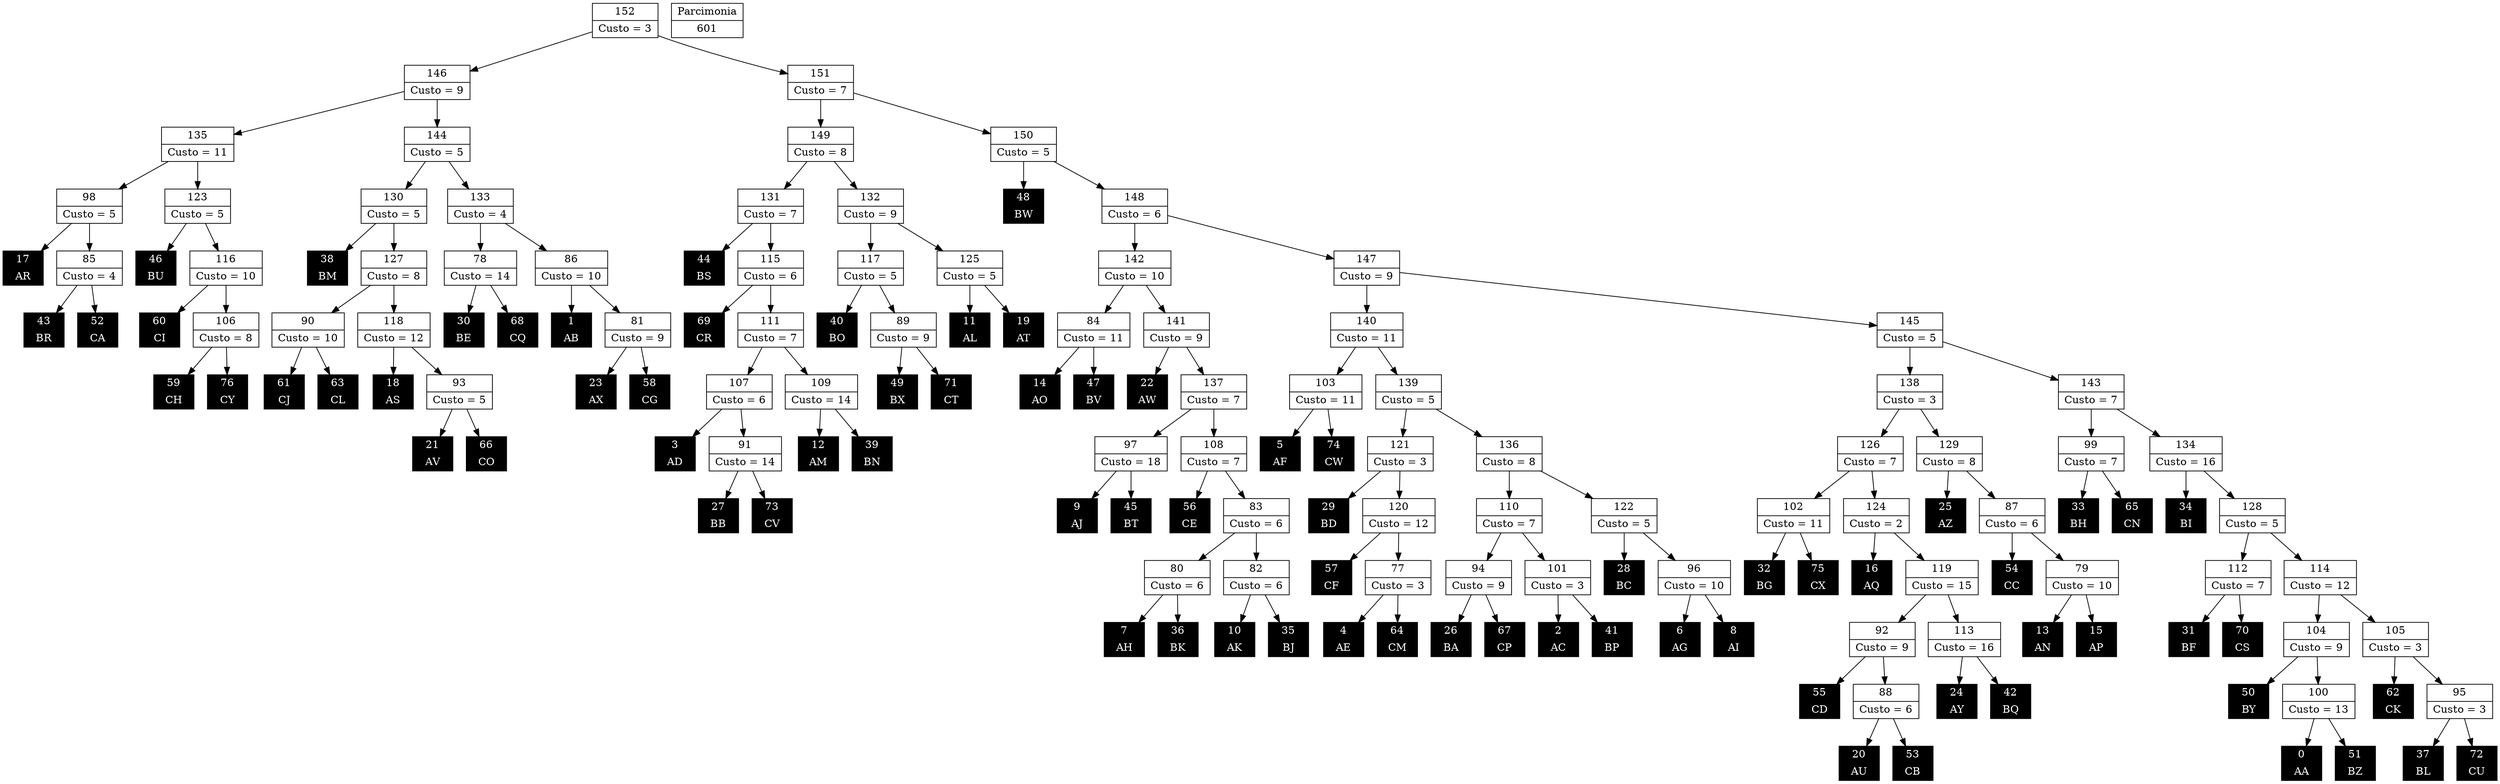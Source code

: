 Digraph G {
0 [shape="record", label="{0 | AA}",style=filled, color=black, fontcolor=white,fontsize=14, height=0.5]
1 [shape="record", label="{1 | AB}",style=filled, color=black, fontcolor=white,fontsize=14, height=0.5]
2 [shape="record", label="{2 | AC}",style=filled, color=black, fontcolor=white,fontsize=14, height=0.5]
3 [shape="record", label="{3 | AD}",style=filled, color=black, fontcolor=white,fontsize=14, height=0.5]
4 [shape="record", label="{4 | AE}",style=filled, color=black, fontcolor=white,fontsize=14, height=0.5]
5 [shape="record", label="{5 | AF}",style=filled, color=black, fontcolor=white,fontsize=14, height=0.5]
6 [shape="record", label="{6 | AG}",style=filled, color=black, fontcolor=white,fontsize=14, height=0.5]
7 [shape="record", label="{7 | AH}",style=filled, color=black, fontcolor=white,fontsize=14, height=0.5]
8 [shape="record", label="{8 | AI}",style=filled, color=black, fontcolor=white,fontsize=14, height=0.5]
9 [shape="record", label="{9 | AJ}",style=filled, color=black, fontcolor=white,fontsize=14, height=0.5]
10 [shape="record", label="{10 | AK}",style=filled, color=black, fontcolor=white,fontsize=14, height=0.5]
11 [shape="record", label="{11 | AL}",style=filled, color=black, fontcolor=white,fontsize=14, height=0.5]
12 [shape="record", label="{12 | AM}",style=filled, color=black, fontcolor=white,fontsize=14, height=0.5]
13 [shape="record", label="{13 | AN}",style=filled, color=black, fontcolor=white,fontsize=14, height=0.5]
14 [shape="record", label="{14 | AO}",style=filled, color=black, fontcolor=white,fontsize=14, height=0.5]
15 [shape="record", label="{15 | AP}",style=filled, color=black, fontcolor=white,fontsize=14, height=0.5]
16 [shape="record", label="{16 | AQ}",style=filled, color=black, fontcolor=white,fontsize=14, height=0.5]
17 [shape="record", label="{17 | AR}",style=filled, color=black, fontcolor=white,fontsize=14, height=0.5]
18 [shape="record", label="{18 | AS}",style=filled, color=black, fontcolor=white,fontsize=14, height=0.5]
19 [shape="record", label="{19 | AT}",style=filled, color=black, fontcolor=white,fontsize=14, height=0.5]
20 [shape="record", label="{20 | AU}",style=filled, color=black, fontcolor=white,fontsize=14, height=0.5]
21 [shape="record", label="{21 | AV}",style=filled, color=black, fontcolor=white,fontsize=14, height=0.5]
22 [shape="record", label="{22 | AW}",style=filled, color=black, fontcolor=white,fontsize=14, height=0.5]
23 [shape="record", label="{23 | AX}",style=filled, color=black, fontcolor=white,fontsize=14, height=0.5]
24 [shape="record", label="{24 | AY}",style=filled, color=black, fontcolor=white,fontsize=14, height=0.5]
25 [shape="record", label="{25 | AZ}",style=filled, color=black, fontcolor=white,fontsize=14, height=0.5]
26 [shape="record", label="{26 | BA}",style=filled, color=black, fontcolor=white,fontsize=14, height=0.5]
27 [shape="record", label="{27 | BB}",style=filled, color=black, fontcolor=white,fontsize=14, height=0.5]
28 [shape="record", label="{28 | BC}",style=filled, color=black, fontcolor=white,fontsize=14, height=0.5]
29 [shape="record", label="{29 | BD}",style=filled, color=black, fontcolor=white,fontsize=14, height=0.5]
30 [shape="record", label="{30 | BE}",style=filled, color=black, fontcolor=white,fontsize=14, height=0.5]
31 [shape="record", label="{31 | BF}",style=filled, color=black, fontcolor=white,fontsize=14, height=0.5]
32 [shape="record", label="{32 | BG}",style=filled, color=black, fontcolor=white,fontsize=14, height=0.5]
33 [shape="record", label="{33 | BH}",style=filled, color=black, fontcolor=white,fontsize=14, height=0.5]
34 [shape="record", label="{34 | BI}",style=filled, color=black, fontcolor=white,fontsize=14, height=0.5]
35 [shape="record", label="{35 | BJ}",style=filled, color=black, fontcolor=white,fontsize=14, height=0.5]
36 [shape="record", label="{36 | BK}",style=filled, color=black, fontcolor=white,fontsize=14, height=0.5]
37 [shape="record", label="{37 | BL}",style=filled, color=black, fontcolor=white,fontsize=14, height=0.5]
38 [shape="record", label="{38 | BM}",style=filled, color=black, fontcolor=white,fontsize=14, height=0.5]
39 [shape="record", label="{39 | BN}",style=filled, color=black, fontcolor=white,fontsize=14, height=0.5]
40 [shape="record", label="{40 | BO}",style=filled, color=black, fontcolor=white,fontsize=14, height=0.5]
41 [shape="record", label="{41 | BP}",style=filled, color=black, fontcolor=white,fontsize=14, height=0.5]
42 [shape="record", label="{42 | BQ}",style=filled, color=black, fontcolor=white,fontsize=14, height=0.5]
43 [shape="record", label="{43 | BR}",style=filled, color=black, fontcolor=white,fontsize=14, height=0.5]
44 [shape="record", label="{44 | BS}",style=filled, color=black, fontcolor=white,fontsize=14, height=0.5]
45 [shape="record", label="{45 | BT}",style=filled, color=black, fontcolor=white,fontsize=14, height=0.5]
46 [shape="record", label="{46 | BU}",style=filled, color=black, fontcolor=white,fontsize=14, height=0.5]
47 [shape="record", label="{47 | BV}",style=filled, color=black, fontcolor=white,fontsize=14, height=0.5]
48 [shape="record", label="{48 | BW}",style=filled, color=black, fontcolor=white,fontsize=14, height=0.5]
49 [shape="record", label="{49 | BX}",style=filled, color=black, fontcolor=white,fontsize=14, height=0.5]
50 [shape="record", label="{50 | BY}",style=filled, color=black, fontcolor=white,fontsize=14, height=0.5]
51 [shape="record", label="{51 | BZ}",style=filled, color=black, fontcolor=white,fontsize=14, height=0.5]
52 [shape="record", label="{52 | CA}",style=filled, color=black, fontcolor=white,fontsize=14, height=0.5]
53 [shape="record", label="{53 | CB}",style=filled, color=black, fontcolor=white,fontsize=14, height=0.5]
54 [shape="record", label="{54 | CC}",style=filled, color=black, fontcolor=white,fontsize=14, height=0.5]
55 [shape="record", label="{55 | CD}",style=filled, color=black, fontcolor=white,fontsize=14, height=0.5]
56 [shape="record", label="{56 | CE}",style=filled, color=black, fontcolor=white,fontsize=14, height=0.5]
57 [shape="record", label="{57 | CF}",style=filled, color=black, fontcolor=white,fontsize=14, height=0.5]
58 [shape="record", label="{58 | CG}",style=filled, color=black, fontcolor=white,fontsize=14, height=0.5]
59 [shape="record", label="{59 | CH}",style=filled, color=black, fontcolor=white,fontsize=14, height=0.5]
60 [shape="record", label="{60 | CI}",style=filled, color=black, fontcolor=white,fontsize=14, height=0.5]
61 [shape="record", label="{61 | CJ}",style=filled, color=black, fontcolor=white,fontsize=14, height=0.5]
62 [shape="record", label="{62 | CK}",style=filled, color=black, fontcolor=white,fontsize=14, height=0.5]
63 [shape="record", label="{63 | CL}",style=filled, color=black, fontcolor=white,fontsize=14, height=0.5]
64 [shape="record", label="{64 | CM}",style=filled, color=black, fontcolor=white,fontsize=14, height=0.5]
65 [shape="record", label="{65 | CN}",style=filled, color=black, fontcolor=white,fontsize=14, height=0.5]
66 [shape="record", label="{66 | CO}",style=filled, color=black, fontcolor=white,fontsize=14, height=0.5]
67 [shape="record", label="{67 | CP}",style=filled, color=black, fontcolor=white,fontsize=14, height=0.5]
68 [shape="record", label="{68 | CQ}",style=filled, color=black, fontcolor=white,fontsize=14, height=0.5]
69 [shape="record", label="{69 | CR}",style=filled, color=black, fontcolor=white,fontsize=14, height=0.5]
70 [shape="record", label="{70 | CS}",style=filled, color=black, fontcolor=white,fontsize=14, height=0.5]
71 [shape="record", label="{71 | CT}",style=filled, color=black, fontcolor=white,fontsize=14, height=0.5]
72 [shape="record", label="{72 | CU}",style=filled, color=black, fontcolor=white,fontsize=14, height=0.5]
73 [shape="record", label="{73 | CV}",style=filled, color=black, fontcolor=white,fontsize=14, height=0.5]
74 [shape="record", label="{74 | CW}",style=filled, color=black, fontcolor=white,fontsize=14, height=0.5]
75 [shape="record", label="{75 | CX}",style=filled, color=black, fontcolor=white,fontsize=14, height=0.5]
76 [shape="record", label="{76 | CY}",style=filled, color=black, fontcolor=white,fontsize=14, height=0.5]
77 [shape="record", label="{77|Custo = 3}"]
78 [shape="record", label="{78|Custo = 14}"]
79 [shape="record", label="{79|Custo = 10}"]
80 [shape="record", label="{80|Custo = 6}"]
81 [shape="record", label="{81|Custo = 9}"]
82 [shape="record", label="{82|Custo = 6}"]
83 [shape="record", label="{83|Custo = 6}"]
84 [shape="record", label="{84|Custo = 11}"]
85 [shape="record", label="{85|Custo = 4}"]
86 [shape="record", label="{86|Custo = 10}"]
87 [shape="record", label="{87|Custo = 6}"]
88 [shape="record", label="{88|Custo = 6}"]
89 [shape="record", label="{89|Custo = 9}"]
90 [shape="record", label="{90|Custo = 10}"]
91 [shape="record", label="{91|Custo = 14}"]
92 [shape="record", label="{92|Custo = 9}"]
93 [shape="record", label="{93|Custo = 5}"]
94 [shape="record", label="{94|Custo = 9}"]
95 [shape="record", label="{95|Custo = 3}"]
96 [shape="record", label="{96|Custo = 10}"]
97 [shape="record", label="{97|Custo = 18}"]
98 [shape="record", label="{98|Custo = 5}"]
99 [shape="record", label="{99|Custo = 7}"]
100 [shape="record", label="{100|Custo = 13}"]
101 [shape="record", label="{101|Custo = 3}"]
102 [shape="record", label="{102|Custo = 11}"]
103 [shape="record", label="{103|Custo = 11}"]
104 [shape="record", label="{104|Custo = 9}"]
105 [shape="record", label="{105|Custo = 3}"]
106 [shape="record", label="{106|Custo = 8}"]
107 [shape="record", label="{107|Custo = 6}"]
108 [shape="record", label="{108|Custo = 7}"]
109 [shape="record", label="{109|Custo = 14}"]
110 [shape="record", label="{110|Custo = 7}"]
111 [shape="record", label="{111|Custo = 7}"]
112 [shape="record", label="{112|Custo = 7}"]
113 [shape="record", label="{113|Custo = 16}"]
114 [shape="record", label="{114|Custo = 12}"]
115 [shape="record", label="{115|Custo = 6}"]
116 [shape="record", label="{116|Custo = 10}"]
117 [shape="record", label="{117|Custo = 5}"]
118 [shape="record", label="{118|Custo = 12}"]
119 [shape="record", label="{119|Custo = 15}"]
120 [shape="record", label="{120|Custo = 12}"]
121 [shape="record", label="{121|Custo = 3}"]
122 [shape="record", label="{122|Custo = 5}"]
123 [shape="record", label="{123|Custo = 5}"]
124 [shape="record", label="{124|Custo = 2}"]
125 [shape="record", label="{125|Custo = 5}"]
126 [shape="record", label="{126|Custo = 7}"]
127 [shape="record", label="{127|Custo = 8}"]
128 [shape="record", label="{128|Custo = 5}"]
129 [shape="record", label="{129|Custo = 8}"]
130 [shape="record", label="{130|Custo = 5}"]
131 [shape="record", label="{131|Custo = 7}"]
132 [shape="record", label="{132|Custo = 9}"]
133 [shape="record", label="{133|Custo = 4}"]
134 [shape="record", label="{134|Custo = 16}"]
135 [shape="record", label="{135|Custo = 11}"]
136 [shape="record", label="{136|Custo = 8}"]
137 [shape="record", label="{137|Custo = 7}"]
138 [shape="record", label="{138|Custo = 3}"]
139 [shape="record", label="{139|Custo = 5}"]
140 [shape="record", label="{140|Custo = 11}"]
141 [shape="record", label="{141|Custo = 9}"]
142 [shape="record", label="{142|Custo = 10}"]
143 [shape="record", label="{143|Custo = 7}"]
144 [shape="record", label="{144|Custo = 5}"]
145 [shape="record", label="{145|Custo = 5}"]
146 [shape="record", label="{146|Custo = 9}"]
147 [shape="record", label="{147|Custo = 9}"]
148 [shape="record", label="{148|Custo = 6}"]
149 [shape="record", label="{149|Custo = 8}"]
150 [shape="record", label="{150|Custo = 5}"]
151 [shape="record", label="{151|Custo = 7}"]
152 [shape="record", label="{152|Custo = 3}"]

77->64
77->4
78->68
78->30
79->15
79->13
80->36
80->7
81->58
81->23
82->35
82->10
83->82
83->80
84->47
84->14
85->52
85->43
86->81
86->1
87->79
87->54
88->53
88->20
89->71
89->49
90->63
90->61
91->73
91->27
92->88
92->55
93->66
93->21
94->67
94->26
95->72
95->37
96->8
96->6
97->45
97->9
98->85
98->17
99->65
99->33
100->51
100->0
101->41
101->2
102->75
102->32
103->74
103->5
104->100
104->50
105->95
105->62
106->76
106->59
107->91
107->3
108->83
108->56
109->39
109->12
110->101
110->94
111->109
111->107
112->70
112->31
113->42
113->24
114->105
114->104
115->111
115->69
116->106
116->60
117->89
117->40
118->93
118->18
119->113
119->92
120->77
120->57
121->120
121->29
122->96
122->28
123->116
123->46
124->119
124->16
125->19
125->11
126->124
126->102
127->118
127->90
128->114
128->112
129->87
129->25
130->127
130->38
131->115
131->44
132->125
132->117
133->86
133->78
134->128
134->34
135->123
135->98
136->122
136->110
137->108
137->97
138->129
138->126
139->136
139->121
140->139
140->103
141->137
141->22
142->141
142->84
143->134
143->99
144->133
144->130
145->143
145->138
146->144
146->135
147->145
147->140
148->147
148->142
149->132
149->131
150->148
150->48
151->150
151->149
152->151
152->146

601 [shape="record", label="{Parcimonia|601}"]
}